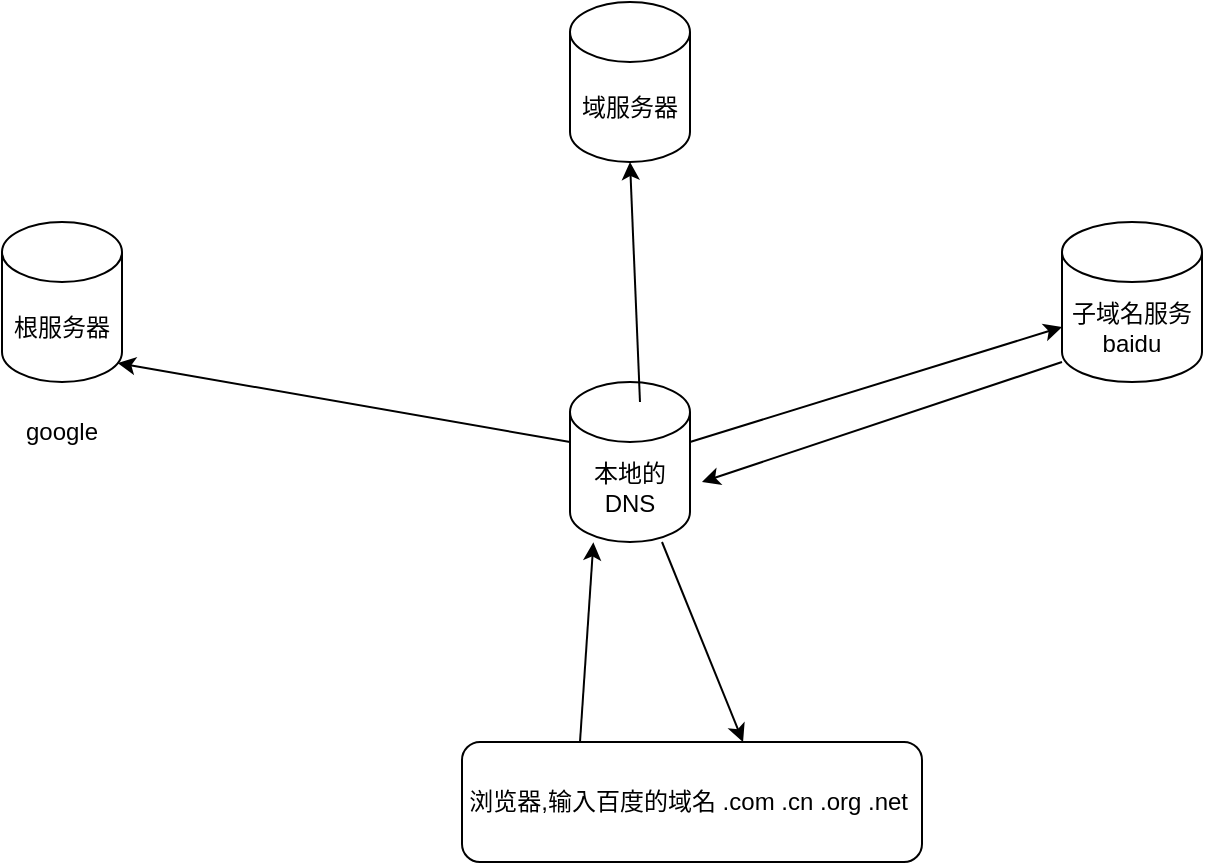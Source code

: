 <mxfile version="19.0.3" type="github">
  <diagram id="yjhfS7OTNhKbpJ8B5yDn" name="Page-1">
    <mxGraphModel dx="985" dy="610" grid="1" gridSize="10" guides="1" tooltips="1" connect="1" arrows="1" fold="1" page="1" pageScale="1" pageWidth="827" pageHeight="1169" math="0" shadow="0">
      <root>
        <mxCell id="0" />
        <mxCell id="1" parent="0" />
        <mxCell id="EA_ATJOtXwxGc28oPZ0w-1" value="浏览器,输入百度的域名 .com .cn .org .net&amp;nbsp;" style="rounded=1;whiteSpace=wrap;html=1;" vertex="1" parent="1">
          <mxGeometry x="300" y="390" width="230" height="60" as="geometry" />
        </mxCell>
        <mxCell id="EA_ATJOtXwxGc28oPZ0w-2" value="本地的DNS" style="shape=cylinder3;whiteSpace=wrap;html=1;boundedLbl=1;backgroundOutline=1;size=15;" vertex="1" parent="1">
          <mxGeometry x="354" y="210" width="60" height="80" as="geometry" />
        </mxCell>
        <mxCell id="EA_ATJOtXwxGc28oPZ0w-3" value="" style="endArrow=classic;html=1;rounded=0;entryX=0.195;entryY=1.002;entryDx=0;entryDy=0;entryPerimeter=0;" edge="1" parent="1" target="EA_ATJOtXwxGc28oPZ0w-2">
          <mxGeometry width="50" height="50" relative="1" as="geometry">
            <mxPoint x="359" y="390" as="sourcePoint" />
            <mxPoint x="409" y="340" as="targetPoint" />
          </mxGeometry>
        </mxCell>
        <mxCell id="EA_ATJOtXwxGc28oPZ0w-4" value="" style="endArrow=classic;html=1;rounded=0;entryX=0.611;entryY=0;entryDx=0;entryDy=0;entryPerimeter=0;" edge="1" parent="1" target="EA_ATJOtXwxGc28oPZ0w-1">
          <mxGeometry width="50" height="50" relative="1" as="geometry">
            <mxPoint x="400" y="290" as="sourcePoint" />
            <mxPoint x="450" y="240" as="targetPoint" />
          </mxGeometry>
        </mxCell>
        <mxCell id="EA_ATJOtXwxGc28oPZ0w-5" value="根服务器" style="shape=cylinder3;whiteSpace=wrap;html=1;boundedLbl=1;backgroundOutline=1;size=15;" vertex="1" parent="1">
          <mxGeometry x="70" y="130" width="60" height="80" as="geometry" />
        </mxCell>
        <mxCell id="EA_ATJOtXwxGc28oPZ0w-6" value="" style="endArrow=classic;html=1;rounded=0;entryX=0.963;entryY=0.881;entryDx=0;entryDy=0;entryPerimeter=0;" edge="1" parent="1" target="EA_ATJOtXwxGc28oPZ0w-5">
          <mxGeometry width="50" height="50" relative="1" as="geometry">
            <mxPoint x="354" y="240" as="sourcePoint" />
            <mxPoint x="404" y="190" as="targetPoint" />
          </mxGeometry>
        </mxCell>
        <mxCell id="EA_ATJOtXwxGc28oPZ0w-7" value="google" style="text;html=1;strokeColor=none;fillColor=none;align=center;verticalAlign=middle;whiteSpace=wrap;rounded=0;" vertex="1" parent="1">
          <mxGeometry x="70" y="220" width="60" height="30" as="geometry" />
        </mxCell>
        <mxCell id="EA_ATJOtXwxGc28oPZ0w-8" value="域服务器" style="shape=cylinder3;whiteSpace=wrap;html=1;boundedLbl=1;backgroundOutline=1;size=15;" vertex="1" parent="1">
          <mxGeometry x="354" y="20" width="60" height="80" as="geometry" />
        </mxCell>
        <mxCell id="EA_ATJOtXwxGc28oPZ0w-9" value="" style="endArrow=classic;html=1;rounded=0;entryX=0.5;entryY=1;entryDx=0;entryDy=0;entryPerimeter=0;" edge="1" parent="1" target="EA_ATJOtXwxGc28oPZ0w-8">
          <mxGeometry width="50" height="50" relative="1" as="geometry">
            <mxPoint x="389" y="220" as="sourcePoint" />
            <mxPoint x="439" y="170" as="targetPoint" />
          </mxGeometry>
        </mxCell>
        <mxCell id="EA_ATJOtXwxGc28oPZ0w-10" value="子域名服务&lt;br&gt;baidu" style="shape=cylinder3;whiteSpace=wrap;html=1;boundedLbl=1;backgroundOutline=1;size=15;" vertex="1" parent="1">
          <mxGeometry x="600" y="130" width="70" height="80" as="geometry" />
        </mxCell>
        <mxCell id="EA_ATJOtXwxGc28oPZ0w-11" value="" style="endArrow=classic;html=1;rounded=0;entryX=0;entryY=0;entryDx=0;entryDy=52.5;entryPerimeter=0;" edge="1" parent="1" target="EA_ATJOtXwxGc28oPZ0w-10">
          <mxGeometry width="50" height="50" relative="1" as="geometry">
            <mxPoint x="414" y="240" as="sourcePoint" />
            <mxPoint x="464" y="190" as="targetPoint" />
          </mxGeometry>
        </mxCell>
        <mxCell id="EA_ATJOtXwxGc28oPZ0w-12" value="" style="endArrow=classic;html=1;rounded=0;" edge="1" parent="1">
          <mxGeometry width="50" height="50" relative="1" as="geometry">
            <mxPoint x="600" y="200" as="sourcePoint" />
            <mxPoint x="420" y="260" as="targetPoint" />
          </mxGeometry>
        </mxCell>
      </root>
    </mxGraphModel>
  </diagram>
</mxfile>
